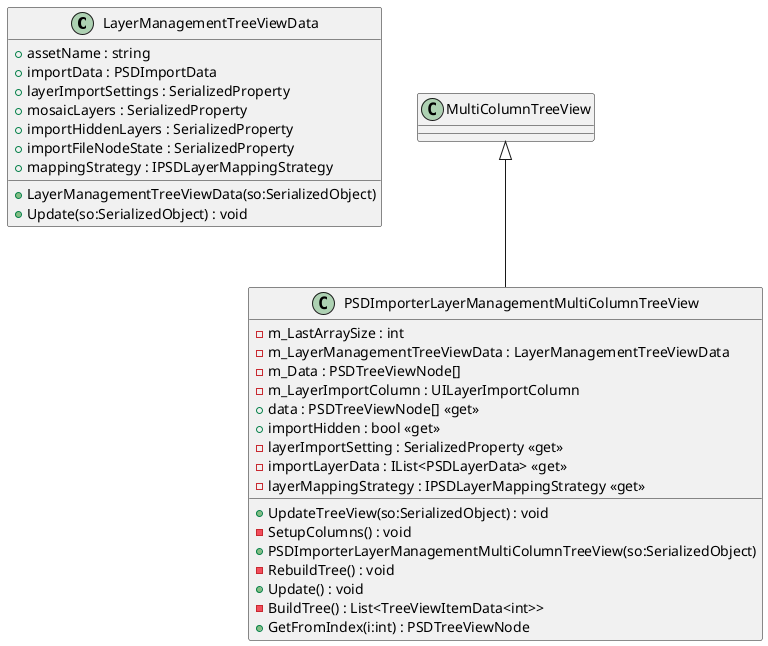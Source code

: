 @startuml
class LayerManagementTreeViewData {
    + assetName : string
    + importData : PSDImportData
    + layerImportSettings : SerializedProperty
    + mosaicLayers : SerializedProperty
    + importHiddenLayers : SerializedProperty
    + importFileNodeState : SerializedProperty
    + mappingStrategy : IPSDLayerMappingStrategy
    + LayerManagementTreeViewData(so:SerializedObject)
    + Update(so:SerializedObject) : void
}
class PSDImporterLayerManagementMultiColumnTreeView {
    - m_LastArraySize : int
    - m_LayerManagementTreeViewData : LayerManagementTreeViewData
    - m_Data : PSDTreeViewNode[]
    - m_LayerImportColumn : UILayerImportColumn
    + UpdateTreeView(so:SerializedObject) : void
    - SetupColumns() : void
    + PSDImporterLayerManagementMultiColumnTreeView(so:SerializedObject)
    + data : PSDTreeViewNode[] <<get>>
    + importHidden : bool <<get>>
    - layerImportSetting : SerializedProperty <<get>>
    - importLayerData : IList<PSDLayerData> <<get>>
    - layerMappingStrategy : IPSDLayerMappingStrategy <<get>>
    - RebuildTree() : void
    + Update() : void
    - BuildTree() : List<TreeViewItemData<int>>
    + GetFromIndex(i:int) : PSDTreeViewNode
}
MultiColumnTreeView <|-- PSDImporterLayerManagementMultiColumnTreeView
@enduml

